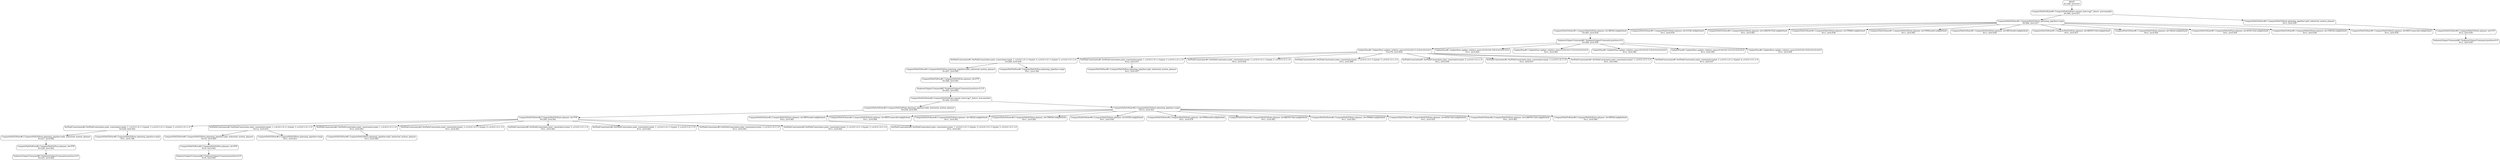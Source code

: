 digraph MCTS {
  node [shape=box, style=rounded];
  0 [label="ROOT
N=300, Q=0.937"];
  1 [label="ComputePathToState#1.ComputePathToState.named_state=gp7_detect_arucomarker
N=300, Q=0.937"];
  2 [label="ComputePathToState#1.ComputePathToState.planning_pipeline=ompl
N=296, Q=0.937"];
  3 [label="ComputePathToState#1.ComputePathToState.planner_id=RRTkConfigDefault
N=285, Q=0.939"];
  4 [label="YaskawaGripperCommand#1.YaskawaGripperCommand.position=0.0
N=284, Q=0.939"];
  5 [label="UpdatePose#1.UpdatePose.update_relative_pose=0.0;0.0;0.11;0.0;0.0;0.0;0.0
N=278, Q=0.939"];
  6 [label="SetPathConstraints#1.SetPathConstraints.joint_constraints=joint_1_s,0.0,0.1,0.1,1.0;joint_3_s,0.0,0.1,0.1,1.0;joint_5_s,0.0,0.1,0.1,1.0
N=269, Q=0.938"];
  7 [label="ComputePathToPose#1.ComputePathToPose.planning_pipeline=pilz_industrial_motion_planner
N=267, Q=0.941"];
  8 [label="ComputePathToPose#1.ComputePathToPose.planner_id=PTP
N=266, Q=0.941"];
  9 [label="YaskawaGripperCommand#2.YaskawaGripperCommand.position=0.235
N=265, Q=0.941"];
  10 [label="ComputePathToState#2.ComputePathToState.named_state=gp7_detect_arucomarker
N=264, Q=0.941"];
  11 [label="ComputePathToState#2.ComputePathToState.planning_pipeline=pilz_industrial_motion_planner
N=250, Q=0.941"];
  12 [label="ComputePathToState#2.ComputePathToState.planner_id=PTP
N=249, Q=0.941"];
  13 [label="SetPathConstraints#2.SetPathConstraints.joint_constraints=joint_1_s,0.0,0.1,0.1,1.0;joint_3_s,0.0,0.1,0.1,1.0;joint_5_s,0.0,0.1,0.1,1.0
N=229, Q=0.941"];
  14 [label="ComputePathToPose#2.ComputePathToPose.planning_pipeline=pilz_industrial_motion_planner
N=227, Q=0.942"];
  15 [label="ComputePathToPose#2.ComputePathToPose.planner_id=PTP
N=226, Q=0.942"];
  16 [label="YaskawaGripperCommand#3.YaskawaGripperCommand.position=0.0
N=225, Q=0.942"];
  17 [label="ComputePathToPose#2.ComputePathToPose.planning_pipeline=ompl
N=1, Q=0.788"];
  18 [label="SetPathConstraints#2.SetPathConstraints.joint_constraints=joint_1_s,0.0,0.1,0.1,1.0;joint_3_s,0.0,0.1,0.1,1.0
N=12, Q=0.933"];
  19 [label="ComputePathToPose#2.ComputePathToPose.planning_pipeline=pilz_industrial_motion_planner
N=10, Q=0.943"];
  20 [label="ComputePathToPose#2.ComputePathToPose.planner_id=PTP
N=9, Q=0.943"];
  21 [label="YaskawaGripperCommand#3.YaskawaGripperCommand.position=0.0
N=8, Q=0.943"];
  22 [label="ComputePathToPose#2.ComputePathToPose.planning_pipeline=ompl
N=1, Q=0.831"];
  23 [label="SetPathConstraints#2.SetPathConstraints.joint_constraints=joint_1_s,0.0,0.1,0.1,1.0
N=2, Q=0.943"];
  24 [label="ComputePathToPose#2.ComputePathToPose.planning_pipeline=pilz_industrial_motion_planner
N=1, Q=0.943"];
  25 [label="SetPathConstraints#2.SetPathConstraints.joint_constraints=joint_3_s,0.0,0.1,0.1,1.0;joint_6_s,0.0,0.1,0.1,1.0
N=1, Q=0.941"];
  26 [label="SetPathConstraints#2.SetPathConstraints.joint_constraints=joint_5_s,0.0,0.1,0.1,1.0
N=1, Q=0.942"];
  27 [label="SetPathConstraints#2.SetPathConstraints.joint_constraints=joint_1_s,0.0,0.1,0.1,1.0;joint_5_s,0.0,0.1,0.1,1.0
N=1, Q=0.942"];
  28 [label="SetPathConstraints#2.SetPathConstraints.joint_constraints=joint_3_s,0.0,0.1,0.1,1.0
N=1, Q=0.943"];
  29 [label="SetPathConstraints#2.SetPathConstraints.joint_constraints=joint_3_s,0.0,0.1,0.1,1.0;joint_5_s,0.0,0.1,0.1,1.0
N=1, Q=0.942"];
  30 [label="ComputePathToState#2.ComputePathToState.planning_pipeline=ompl
N=13, Q=0.935"];
  31 [label="ComputePathToState#2.ComputePathToState.planner_id=RRTstarkConfigDefault
N=2, Q=0.941"];
  32 [label="SetPathConstraints#2.SetPathConstraints.joint_constraints=joint_1_s,0.0,0.1,0.1,1.0;joint_3_s,0.0,0.1,0.1,1.0;joint_5_s,0.0,0.1,0.1,1.0
N=1, Q=0.941"];
  33 [label="ComputePathToState#2.ComputePathToState.planner_id=RRTConnectkConfigDefault
N=1, Q=0.944"];
  34 [label="ComputePathToState#2.ComputePathToState.planner_id=SBLkConfigDefault
N=1, Q=0.941"];
  35 [label="ComputePathToState#2.ComputePathToState.planner_id=TRRTkConfigDefault
N=1, Q=0.942"];
  36 [label="ComputePathToState#2.ComputePathToState.planner_id=ESTkConfigDefault
N=1, Q=0.938"];
  37 [label="ComputePathToState#2.ComputePathToState.planner_id=PRMstarkConfigDefault
N=1, Q=0.878"];
  38 [label="ComputePathToState#2.ComputePathToState.planner_id=BKPIECEkConfigDefault
N=1, Q=0.942"];
  39 [label="ComputePathToState#2.ComputePathToState.planner_id=PRMkConfigDefault
N=1, Q=0.943"];
  40 [label="ComputePathToState#2.ComputePathToState.planner_id=KPIECEkConfigDefault
N=1, Q=0.918"];
  41 [label="ComputePathToState#2.ComputePathToState.planner_id=LBKPIECEkConfigDefault
N=1, Q=0.942"];
  42 [label="ComputePathToState#2.ComputePathToState.planner_id=RRTkConfigDefault
N=1, Q=0.940"];
  43 [label="ComputePathToPose#1.ComputePathToPose.planning_pipeline=ompl
N=1, Q=0.300"];
  44 [label="SetPathConstraints#1.SetPathConstraints.joint_constraints=joint_1_s,0.0,0.1,0.1,1.0;joint_3_s,0.0,0.1,0.1,1.0
N=2, Q=0.937"];
  45 [label="ComputePathToPose#1.ComputePathToPose.planning_pipeline=pilz_industrial_motion_planner
N=1, Q=0.937"];
  46 [label="SetPathConstraints#1.SetPathConstraints.joint_constraints=joint_3_s,0.0,0.1,0.1,1.0;joint_5_s,0.0,0.1,0.1,1.0
N=1, Q=0.938"];
  47 [label="SetPathConstraints#1.SetPathConstraints.joint_constraints=joint_1_s,0.0,0.1,0.1,1.0;joint_5_s,0.0,0.1,0.1,1.0
N=1, Q=0.989"];
  48 [label="SetPathConstraints#1.SetPathConstraints.joint_constraints=joint_5_s,0.0,0.1,0.1,1.0
N=1, Q=0.939"];
  49 [label="SetPathConstraints#1.SetPathConstraints.joint_constraints=joint_3_s,0.0,0.1,0.1,1.0
N=1, Q=0.937"];
  50 [label="SetPathConstraints#1.SetPathConstraints.joint_constraints=joint_1_s,0.0,0.1,0.1,1.0
N=1, Q=0.941"];
  51 [label="SetPathConstraints#1.SetPathConstraints.joint_constraints=joint_3_s,0.0,0.1,0.1,1.0;joint_6_s,0.0,0.1,0.1,1.0
N=1, Q=0.937"];
  52 [label="UpdatePose#1.UpdatePose.update_relative_pose=0.0;0.0;0.105;0.0;0.0;0.0;0.0
N=1, Q=0.924"];
  53 [label="UpdatePose#1.UpdatePose.update_relative_pose=0.0;0.0;0.115;0.0;0.0;0.0;0.0
N=1, Q=0.943"];
  54 [label="UpdatePose#1.UpdatePose.update_relative_pose=0.0;0.0;0.125;0.0;0.0;0.0;0.0
N=1, Q=0.943"];
  55 [label="UpdatePose#1.UpdatePose.update_relative_pose=0.0;0.0;0.12;0.0;0.0;0.0;0.0
N=1, Q=0.943"];
  56 [label="UpdatePose#1.UpdatePose.update_relative_pose=0.0;0.0;0.10;0.0;0.0;0.0;0.0
N=1, Q=0.939"];
  57 [label="ComputePathToState#1.ComputePathToState.planner_id=ESTkConfigDefault
N=1, Q=0.939"];
  58 [label="ComputePathToState#1.ComputePathToState.planner_id=LBKPIECEkConfigDefault
N=1, Q=0.943"];
  59 [label="ComputePathToState#1.ComputePathToState.planner_id=PRMkConfigDefault
N=1, Q=0.938"];
  60 [label="ComputePathToState#1.ComputePathToState.planner_id=PRMstarkConfigDefault
N=1, Q=0.941"];
  61 [label="ComputePathToState#1.ComputePathToState.planner_id=RRTstarkConfigDefault
N=1, Q=0.938"];
  62 [label="ComputePathToState#1.ComputePathToState.planner_id=BKPIECEkConfigDefault
N=1, Q=0.937"];
  63 [label="ComputePathToState#1.ComputePathToState.planner_id=SBLkConfigDefault
N=1, Q=0.936"];
  64 [label="ComputePathToState#1.ComputePathToState.planner_id=KPIECEkConfigDefault
N=1, Q=0.939"];
  65 [label="ComputePathToState#1.ComputePathToState.planner_id=TRRTkConfigDefault
N=1, Q=0.936"];
  66 [label="ComputePathToState#1.ComputePathToState.planner_id=RRTConnectkConfigDefault
N=1, Q=0.450"];
  67 [label="ComputePathToState#1.ComputePathToState.planning_pipeline=pilz_industrial_motion_planner
N=3, Q=0.939"];
  68 [label="ComputePathToState#1.ComputePathToState.planner_id=PTP
N=2, Q=0.939"];
  69 [label="YaskawaGripperCommand#1.YaskawaGripperCommand.position=0.0
N=1, Q=0.939"];
  0 -> 1;
  1 -> 2;
  2 -> 3;
  3 -> 4;
  4 -> 5;
  5 -> 6;
  6 -> 7;
  7 -> 8;
  8 -> 9;
  9 -> 10;
  10 -> 11;
  11 -> 12;
  12 -> 13;
  13 -> 14;
  14 -> 15;
  15 -> 16;
  13 -> 17;
  12 -> 18;
  18 -> 19;
  19 -> 20;
  20 -> 21;
  18 -> 22;
  12 -> 23;
  23 -> 24;
  12 -> 25;
  12 -> 26;
  12 -> 27;
  12 -> 28;
  12 -> 29;
  10 -> 30;
  30 -> 31;
  31 -> 32;
  30 -> 33;
  30 -> 34;
  30 -> 35;
  30 -> 36;
  30 -> 37;
  30 -> 38;
  30 -> 39;
  30 -> 40;
  30 -> 41;
  30 -> 42;
  6 -> 43;
  5 -> 44;
  44 -> 45;
  5 -> 46;
  5 -> 47;
  5 -> 48;
  5 -> 49;
  5 -> 50;
  5 -> 51;
  4 -> 52;
  4 -> 53;
  4 -> 54;
  4 -> 55;
  4 -> 56;
  2 -> 57;
  2 -> 58;
  2 -> 59;
  2 -> 60;
  2 -> 61;
  2 -> 62;
  2 -> 63;
  2 -> 64;
  2 -> 65;
  2 -> 66;
  1 -> 67;
  67 -> 68;
  68 -> 69;
}

